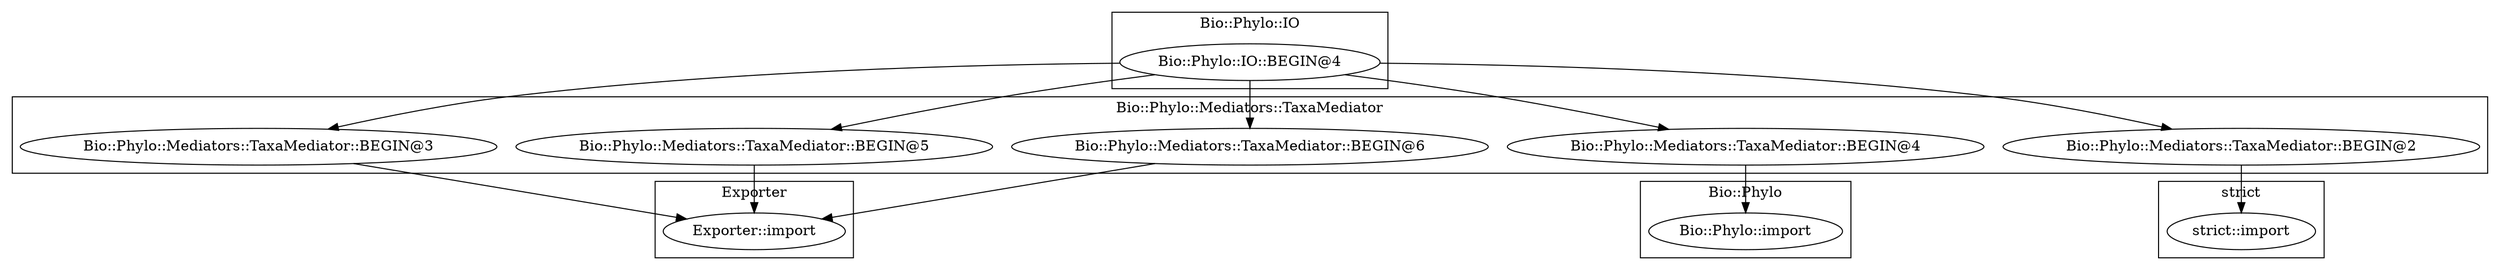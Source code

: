 digraph {
graph [overlap=false]
subgraph cluster_Bio_Phylo_IO {
	label="Bio::Phylo::IO";
	"Bio::Phylo::IO::BEGIN@4";
}
subgraph cluster_Exporter {
	label="Exporter";
	"Exporter::import";
}
subgraph cluster_Bio_Phylo_Mediators_TaxaMediator {
	label="Bio::Phylo::Mediators::TaxaMediator";
	"Bio::Phylo::Mediators::TaxaMediator::BEGIN@6";
	"Bio::Phylo::Mediators::TaxaMediator::BEGIN@5";
	"Bio::Phylo::Mediators::TaxaMediator::BEGIN@4";
	"Bio::Phylo::Mediators::TaxaMediator::BEGIN@3";
	"Bio::Phylo::Mediators::TaxaMediator::BEGIN@2";
}
subgraph cluster_strict {
	label="strict";
	"strict::import";
}
subgraph cluster_Bio_Phylo {
	label="Bio::Phylo";
	"Bio::Phylo::import";
}
"Bio::Phylo::IO::BEGIN@4" -> "Bio::Phylo::Mediators::TaxaMediator::BEGIN@6";
"Bio::Phylo::IO::BEGIN@4" -> "Bio::Phylo::Mediators::TaxaMediator::BEGIN@3";
"Bio::Phylo::IO::BEGIN@4" -> "Bio::Phylo::Mediators::TaxaMediator::BEGIN@4";
"Bio::Phylo::Mediators::TaxaMediator::BEGIN@2" -> "strict::import";
"Bio::Phylo::IO::BEGIN@4" -> "Bio::Phylo::Mediators::TaxaMediator::BEGIN@2";
"Bio::Phylo::Mediators::TaxaMediator::BEGIN@4" -> "Bio::Phylo::import";
"Bio::Phylo::Mediators::TaxaMediator::BEGIN@6" -> "Exporter::import";
"Bio::Phylo::Mediators::TaxaMediator::BEGIN@3" -> "Exporter::import";
"Bio::Phylo::Mediators::TaxaMediator::BEGIN@5" -> "Exporter::import";
"Bio::Phylo::IO::BEGIN@4" -> "Bio::Phylo::Mediators::TaxaMediator::BEGIN@5";
}
